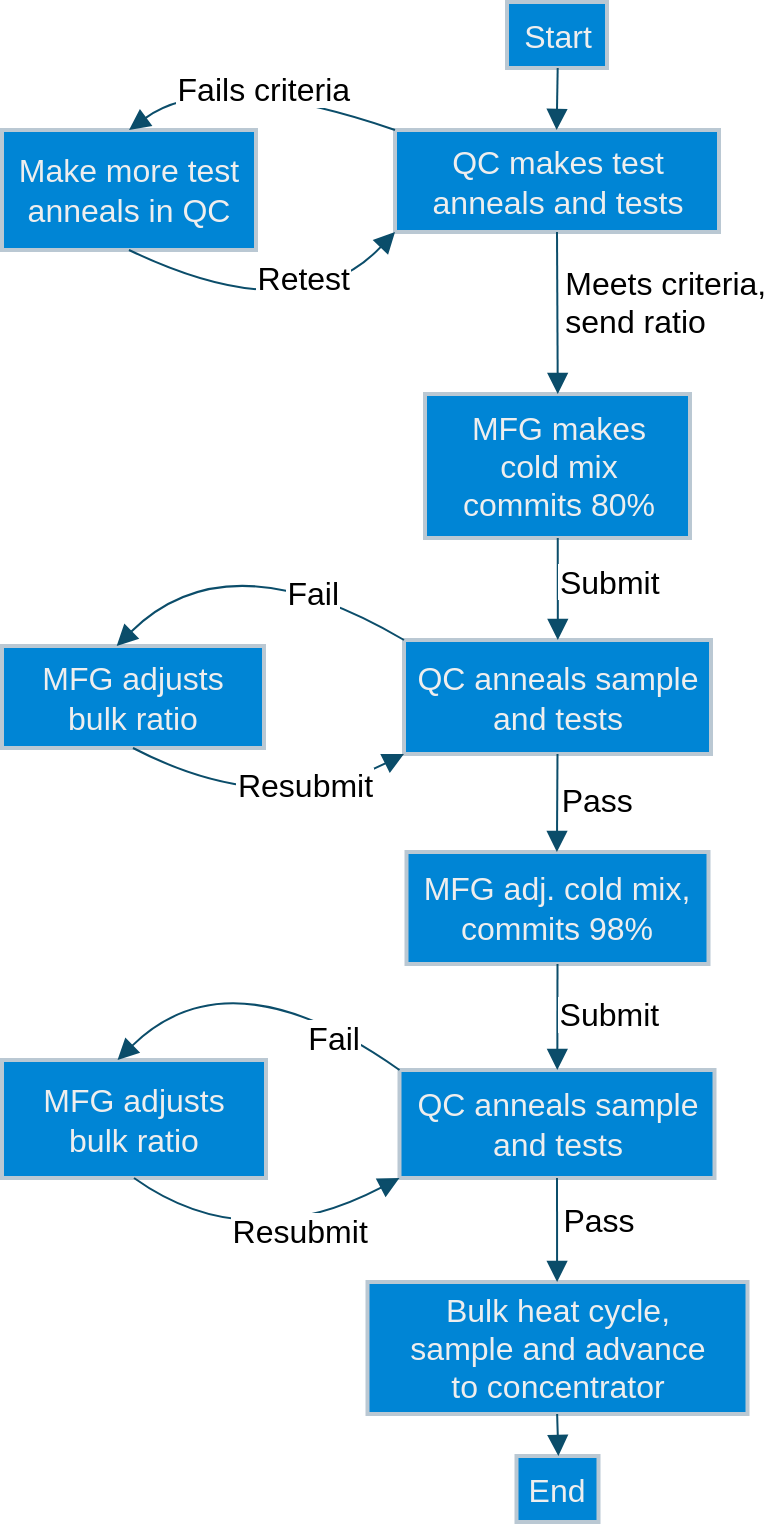 <mxfile version="24.4.0" type="github">
  <diagram name="Page-1" id="gUKE7Ty1ndnf_Hq8EU9M">
    <mxGraphModel dx="535" dy="1365" grid="0" gridSize="10" guides="1" tooltips="1" connect="1" arrows="1" fold="1" page="0" pageScale="1" pageWidth="850" pageHeight="1100" math="0" shadow="0">
      <root>
        <mxCell id="0" />
        <mxCell id="1" parent="0" />
        <mxCell id="u29ysnLNSDEaN5z4U6bu-68" value="Start" style="whiteSpace=wrap;strokeWidth=2;fontSize=16;labelBackgroundColor=none;fillColor=#0085d5;strokeColor=#BAC8D3;fontColor=#EEEEEE;" vertex="1" parent="1">
          <mxGeometry x="338.5" y="-22" width="50" height="33" as="geometry" />
        </mxCell>
        <mxCell id="u29ysnLNSDEaN5z4U6bu-69" value="QC makes test &#xa;anneals and tests" style="whiteSpace=wrap;strokeWidth=2;fontSize=16;labelBackgroundColor=none;fillColor=#0085d5;strokeColor=#BAC8D3;fontColor=#EEEEEE;" vertex="1" parent="1">
          <mxGeometry x="282.5" y="42" width="162" height="51" as="geometry" />
        </mxCell>
        <mxCell id="u29ysnLNSDEaN5z4U6bu-70" value="Make more test&#xa;anneals in QC" style="whiteSpace=wrap;strokeWidth=2;fontSize=16;labelBackgroundColor=none;fillColor=#0085d5;strokeColor=#BAC8D3;fontColor=#EEEEEE;" vertex="1" parent="1">
          <mxGeometry x="86" y="42" width="127" height="60" as="geometry" />
        </mxCell>
        <mxCell id="u29ysnLNSDEaN5z4U6bu-71" value="MFG makes &#xa;cold mix &#xa;commits 80%" style="whiteSpace=wrap;strokeWidth=2;fontSize=16;labelBackgroundColor=none;fillColor=#0085d5;strokeColor=#BAC8D3;fontColor=#EEEEEE;" vertex="1" parent="1">
          <mxGeometry x="297.5" y="174" width="132.5" height="72" as="geometry" />
        </mxCell>
        <mxCell id="u29ysnLNSDEaN5z4U6bu-72" value="QC anneals sample&#xa;and tests" style="whiteSpace=wrap;strokeWidth=2;fontSize=16;labelBackgroundColor=none;fillColor=#0085d5;strokeColor=#BAC8D3;fontColor=#EEEEEE;" vertex="1" parent="1">
          <mxGeometry x="287" y="297" width="153.5" height="57" as="geometry" />
        </mxCell>
        <mxCell id="u29ysnLNSDEaN5z4U6bu-73" value="MFG adjusts&#xa;bulk ratio" style="whiteSpace=wrap;strokeWidth=2;fontSize=16;labelBackgroundColor=none;fillColor=#0085d5;strokeColor=#BAC8D3;fontColor=#EEEEEE;" vertex="1" parent="1">
          <mxGeometry x="86" y="300" width="131" height="51" as="geometry" />
        </mxCell>
        <mxCell id="u29ysnLNSDEaN5z4U6bu-74" value="MFG adj. cold mix,&#xa;commits 98%" style="whiteSpace=wrap;strokeWidth=2;fontSize=16;labelBackgroundColor=none;fillColor=#0085d5;strokeColor=#BAC8D3;fontColor=#EEEEEE;" vertex="1" parent="1">
          <mxGeometry x="288.25" y="403" width="151" height="56" as="geometry" />
        </mxCell>
        <mxCell id="u29ysnLNSDEaN5z4U6bu-75" value="QC anneals sample &#xa;and tests" style="whiteSpace=wrap;strokeWidth=2;fontSize=16;labelBackgroundColor=none;fillColor=#0085d5;strokeColor=#BAC8D3;fontColor=#EEEEEE;" vertex="1" parent="1">
          <mxGeometry x="284.75" y="512" width="157.5" height="54" as="geometry" />
        </mxCell>
        <mxCell id="u29ysnLNSDEaN5z4U6bu-77" value="Bulk heat cycle, &#xa;sample and advance &#xa;to concentrator" style="whiteSpace=wrap;strokeWidth=2;fontSize=16;labelBackgroundColor=none;fillColor=#0085d5;strokeColor=#BAC8D3;fontColor=#EEEEEE;" vertex="1" parent="1">
          <mxGeometry x="268.75" y="618" width="190" height="66" as="geometry" />
        </mxCell>
        <mxCell id="u29ysnLNSDEaN5z4U6bu-78" value="End" style="whiteSpace=wrap;strokeWidth=2;fontSize=16;labelBackgroundColor=none;fillColor=#0085d5;strokeColor=#BAC8D3;fontColor=#EEEEEE;" vertex="1" parent="1">
          <mxGeometry x="343.25" y="705" width="41" height="33" as="geometry" />
        </mxCell>
        <mxCell id="u29ysnLNSDEaN5z4U6bu-79" value="" style="curved=1;startArrow=none;endArrow=block;exitX=0.507;exitY=1.012;entryX=0.499;entryY=0.012;rounded=0;fontSize=16;startSize=8;endSize=8;labelBackgroundColor=none;strokeColor=#0B4D6A;fontColor=default;" edge="1" parent="1" source="u29ysnLNSDEaN5z4U6bu-68" target="u29ysnLNSDEaN5z4U6bu-69">
          <mxGeometry relative="1" as="geometry">
            <Array as="points" />
          </mxGeometry>
        </mxCell>
        <mxCell id="u29ysnLNSDEaN5z4U6bu-80" value="Fails criteria" style="curved=1;startArrow=none;endArrow=block;exitX=0;exitY=0;entryX=0.5;entryY=0.006;rounded=0;fontSize=16;startSize=8;endSize=8;exitDx=0;exitDy=0;labelBackgroundColor=default;strokeColor=#0B4D6A;fontColor=default;" edge="1" parent="1" source="u29ysnLNSDEaN5z4U6bu-69" target="u29ysnLNSDEaN5z4U6bu-70">
          <mxGeometry x="-0.072" y="1" relative="1" as="geometry">
            <Array as="points">
              <mxPoint x="192" y="11" />
            </Array>
            <mxPoint as="offset" />
          </mxGeometry>
        </mxCell>
        <mxCell id="u29ysnLNSDEaN5z4U6bu-81" value="Retest" style="curved=1;startArrow=none;endArrow=block;entryX=0;entryY=1;rounded=0;fontSize=16;startSize=8;endSize=8;entryDx=0;entryDy=0;exitX=0.5;exitY=1;exitDx=0;exitDy=0;labelBackgroundColor=default;strokeColor=#0B4D6A;fontColor=default;" edge="1" parent="1" source="u29ysnLNSDEaN5z4U6bu-70" target="u29ysnLNSDEaN5z4U6bu-69">
          <mxGeometry x="0.42" y="18" relative="1" as="geometry">
            <Array as="points">
              <mxPoint x="235" y="143" />
            </Array>
            <mxPoint x="66" y="135" as="sourcePoint" />
            <mxPoint as="offset" />
          </mxGeometry>
        </mxCell>
        <mxCell id="u29ysnLNSDEaN5z4U6bu-82" value="Meets criteria,&#xa;send ratio" style="curved=1;startArrow=none;endArrow=block;exitX=0.5;exitY=1;entryX=0.501;entryY=0.006;rounded=0;fontSize=16;startSize=8;endSize=8;exitDx=0;exitDy=0;align=left;labelBackgroundColor=default;strokeColor=#0B4D6A;fontColor=default;" edge="1" parent="1" source="u29ysnLNSDEaN5z4U6bu-69" target="u29ysnLNSDEaN5z4U6bu-71">
          <mxGeometry x="-0.16" y="2" relative="1" as="geometry">
            <Array as="points" />
            <mxPoint as="offset" />
          </mxGeometry>
        </mxCell>
        <mxCell id="u29ysnLNSDEaN5z4U6bu-83" value="Submit" style="curved=1;startArrow=none;endArrow=block;exitX=0.501;exitY=1.018;entryX=0.501;entryY=1.156e-7;rounded=0;fontSize=16;startSize=8;endSize=8;labelBackgroundColor=default;strokeColor=#0B4D6A;fontColor=default;" edge="1" parent="1" source="u29ysnLNSDEaN5z4U6bu-71" target="u29ysnLNSDEaN5z4U6bu-72">
          <mxGeometry x="-0.175" y="26" relative="1" as="geometry">
            <Array as="points" />
            <mxPoint as="offset" />
          </mxGeometry>
        </mxCell>
        <mxCell id="u29ysnLNSDEaN5z4U6bu-84" value="Fail" style="curved=1;startArrow=none;endArrow=block;exitX=0;exitY=0;entryX=0.437;entryY=-0.006;rounded=0;fontSize=16;startSize=8;endSize=8;exitDx=0;exitDy=0;labelBackgroundColor=default;strokeColor=#0B4D6A;fontColor=default;" edge="1" parent="1" source="u29ysnLNSDEaN5z4U6bu-72" target="u29ysnLNSDEaN5z4U6bu-73">
          <mxGeometry x="-0.427" y="2" relative="1" as="geometry">
            <Array as="points">
              <mxPoint x="199" y="245" />
            </Array>
            <mxPoint as="offset" />
          </mxGeometry>
        </mxCell>
        <mxCell id="u29ysnLNSDEaN5z4U6bu-85" value="Resubmit" style="curved=1;startArrow=none;endArrow=block;entryX=0;entryY=1;rounded=0;fontSize=16;startSize=8;endSize=8;exitX=0.5;exitY=1;exitDx=0;exitDy=0;entryDx=0;entryDy=0;labelBackgroundColor=default;strokeColor=#0B4D6A;fontColor=default;" edge="1" parent="1" source="u29ysnLNSDEaN5z4U6bu-73">
          <mxGeometry x="0.332" y="9" relative="1" as="geometry">
            <Array as="points">
              <mxPoint x="221" y="387" />
            </Array>
            <mxPoint x="107.5" y="358" as="sourcePoint" />
            <mxPoint x="287.0" y="354" as="targetPoint" />
            <mxPoint as="offset" />
          </mxGeometry>
        </mxCell>
        <mxCell id="u29ysnLNSDEaN5z4U6bu-86" value="Pass" style="curved=1;startArrow=none;endArrow=block;exitX=0.5;exitY=1;entryX=0.498;entryY=-0.006;rounded=0;fontSize=16;startSize=8;endSize=8;exitDx=0;exitDy=0;labelBackgroundColor=default;strokeColor=#0B4D6A;fontColor=default;" edge="1" parent="1" source="u29ysnLNSDEaN5z4U6bu-72" target="u29ysnLNSDEaN5z4U6bu-74">
          <mxGeometry x="-0.107" y="20" relative="1" as="geometry">
            <Array as="points" />
            <mxPoint x="365" y="386" as="sourcePoint" />
            <mxPoint as="offset" />
          </mxGeometry>
        </mxCell>
        <mxCell id="u29ysnLNSDEaN5z4U6bu-87" value="Submit" style="curved=1;startArrow=none;endArrow=block;exitX=0.5;exitY=1;entryX=0.501;entryY=-0.012;rounded=0;fontSize=16;startSize=8;endSize=8;exitDx=0;exitDy=0;labelBackgroundColor=default;strokeColor=#0B4D6A;fontColor=default;" edge="1" parent="1" source="u29ysnLNSDEaN5z4U6bu-74" target="u29ysnLNSDEaN5z4U6bu-75">
          <mxGeometry x="-0.098" y="26" relative="1" as="geometry">
            <Array as="points" />
            <mxPoint x="362.233" y="516" as="sourcePoint" />
            <mxPoint as="offset" />
          </mxGeometry>
        </mxCell>
        <mxCell id="u29ysnLNSDEaN5z4U6bu-90" value="Pass" style="curved=1;startArrow=none;endArrow=block;exitX=0.5;exitY=1;entryX=0.499;entryY=0.012;rounded=0;fontSize=16;startSize=8;endSize=8;exitDx=0;exitDy=0;labelBackgroundColor=default;strokeColor=#0B4D6A;fontColor=default;" edge="1" parent="1" source="u29ysnLNSDEaN5z4U6bu-75" target="u29ysnLNSDEaN5z4U6bu-77">
          <mxGeometry x="-0.231" y="21" relative="1" as="geometry">
            <Array as="points" />
            <mxPoint as="offset" />
          </mxGeometry>
        </mxCell>
        <mxCell id="u29ysnLNSDEaN5z4U6bu-91" value="" style="curved=1;startArrow=none;endArrow=block;exitX=0.499;exitY=1.024;entryX=0.511;entryY=-0.006;rounded=0;fontSize=16;startSize=8;endSize=8;labelBackgroundColor=none;strokeColor=#0B4D6A;fontColor=default;" edge="1" parent="1" source="u29ysnLNSDEaN5z4U6bu-77" target="u29ysnLNSDEaN5z4U6bu-78">
          <mxGeometry relative="1" as="geometry">
            <Array as="points" />
          </mxGeometry>
        </mxCell>
        <mxCell id="u29ysnLNSDEaN5z4U6bu-92" value="MFG adjusts&#xa;bulk ratio" style="whiteSpace=wrap;strokeWidth=2;fontSize=16;labelBackgroundColor=none;fillColor=#0085d5;strokeColor=#BAC8D3;fontColor=#EEEEEE;" vertex="1" parent="1">
          <mxGeometry x="86" y="507" width="132" height="59" as="geometry" />
        </mxCell>
        <mxCell id="u29ysnLNSDEaN5z4U6bu-93" value="Fail" style="curved=1;startArrow=none;endArrow=block;exitX=0;exitY=0;entryX=0.437;entryY=-0.006;rounded=0;fontSize=16;startSize=8;endSize=8;exitDx=0;exitDy=0;labelBackgroundColor=default;strokeColor=#0B4D6A;fontColor=default;" edge="1" parent="1" target="u29ysnLNSDEaN5z4U6bu-92" source="u29ysnLNSDEaN5z4U6bu-75">
          <mxGeometry x="-0.6" y="5" relative="1" as="geometry">
            <Array as="points">
              <mxPoint x="200" y="452" />
            </Array>
            <mxPoint x="323" y="511" as="sourcePoint" />
            <mxPoint as="offset" />
          </mxGeometry>
        </mxCell>
        <mxCell id="u29ysnLNSDEaN5z4U6bu-94" value="Resubmit" style="curved=1;startArrow=none;endArrow=block;rounded=0;fontSize=16;startSize=8;endSize=8;exitX=0.5;exitY=1;exitDx=0;exitDy=0;entryX=0;entryY=1;entryDx=0;entryDy=0;labelBackgroundColor=default;strokeColor=#0B4D6A;fontColor=default;" edge="1" parent="1" source="u29ysnLNSDEaN5z4U6bu-92" target="u29ysnLNSDEaN5z4U6bu-75">
          <mxGeometry x="0.295" relative="1" as="geometry">
            <Array as="points">
              <mxPoint x="208" y="606" />
            </Array>
            <mxPoint x="319" y="536" as="targetPoint" />
            <mxPoint x="-1" as="offset" />
          </mxGeometry>
        </mxCell>
      </root>
    </mxGraphModel>
  </diagram>
</mxfile>
